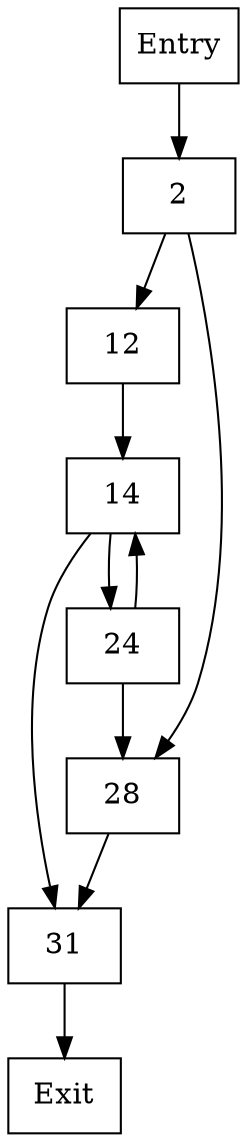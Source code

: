 digraph "CFG" {
  node [shape=box];
  "Entry" -> "2";
  "2" -> "12";
  "2" -> "28";
  "12" -> "14";
  "14" -> "24";
  "14" -> "31";
  "24" -> "14";
  "24" -> "28";
  "28" -> "31";
  "31" -> "Exit";
}